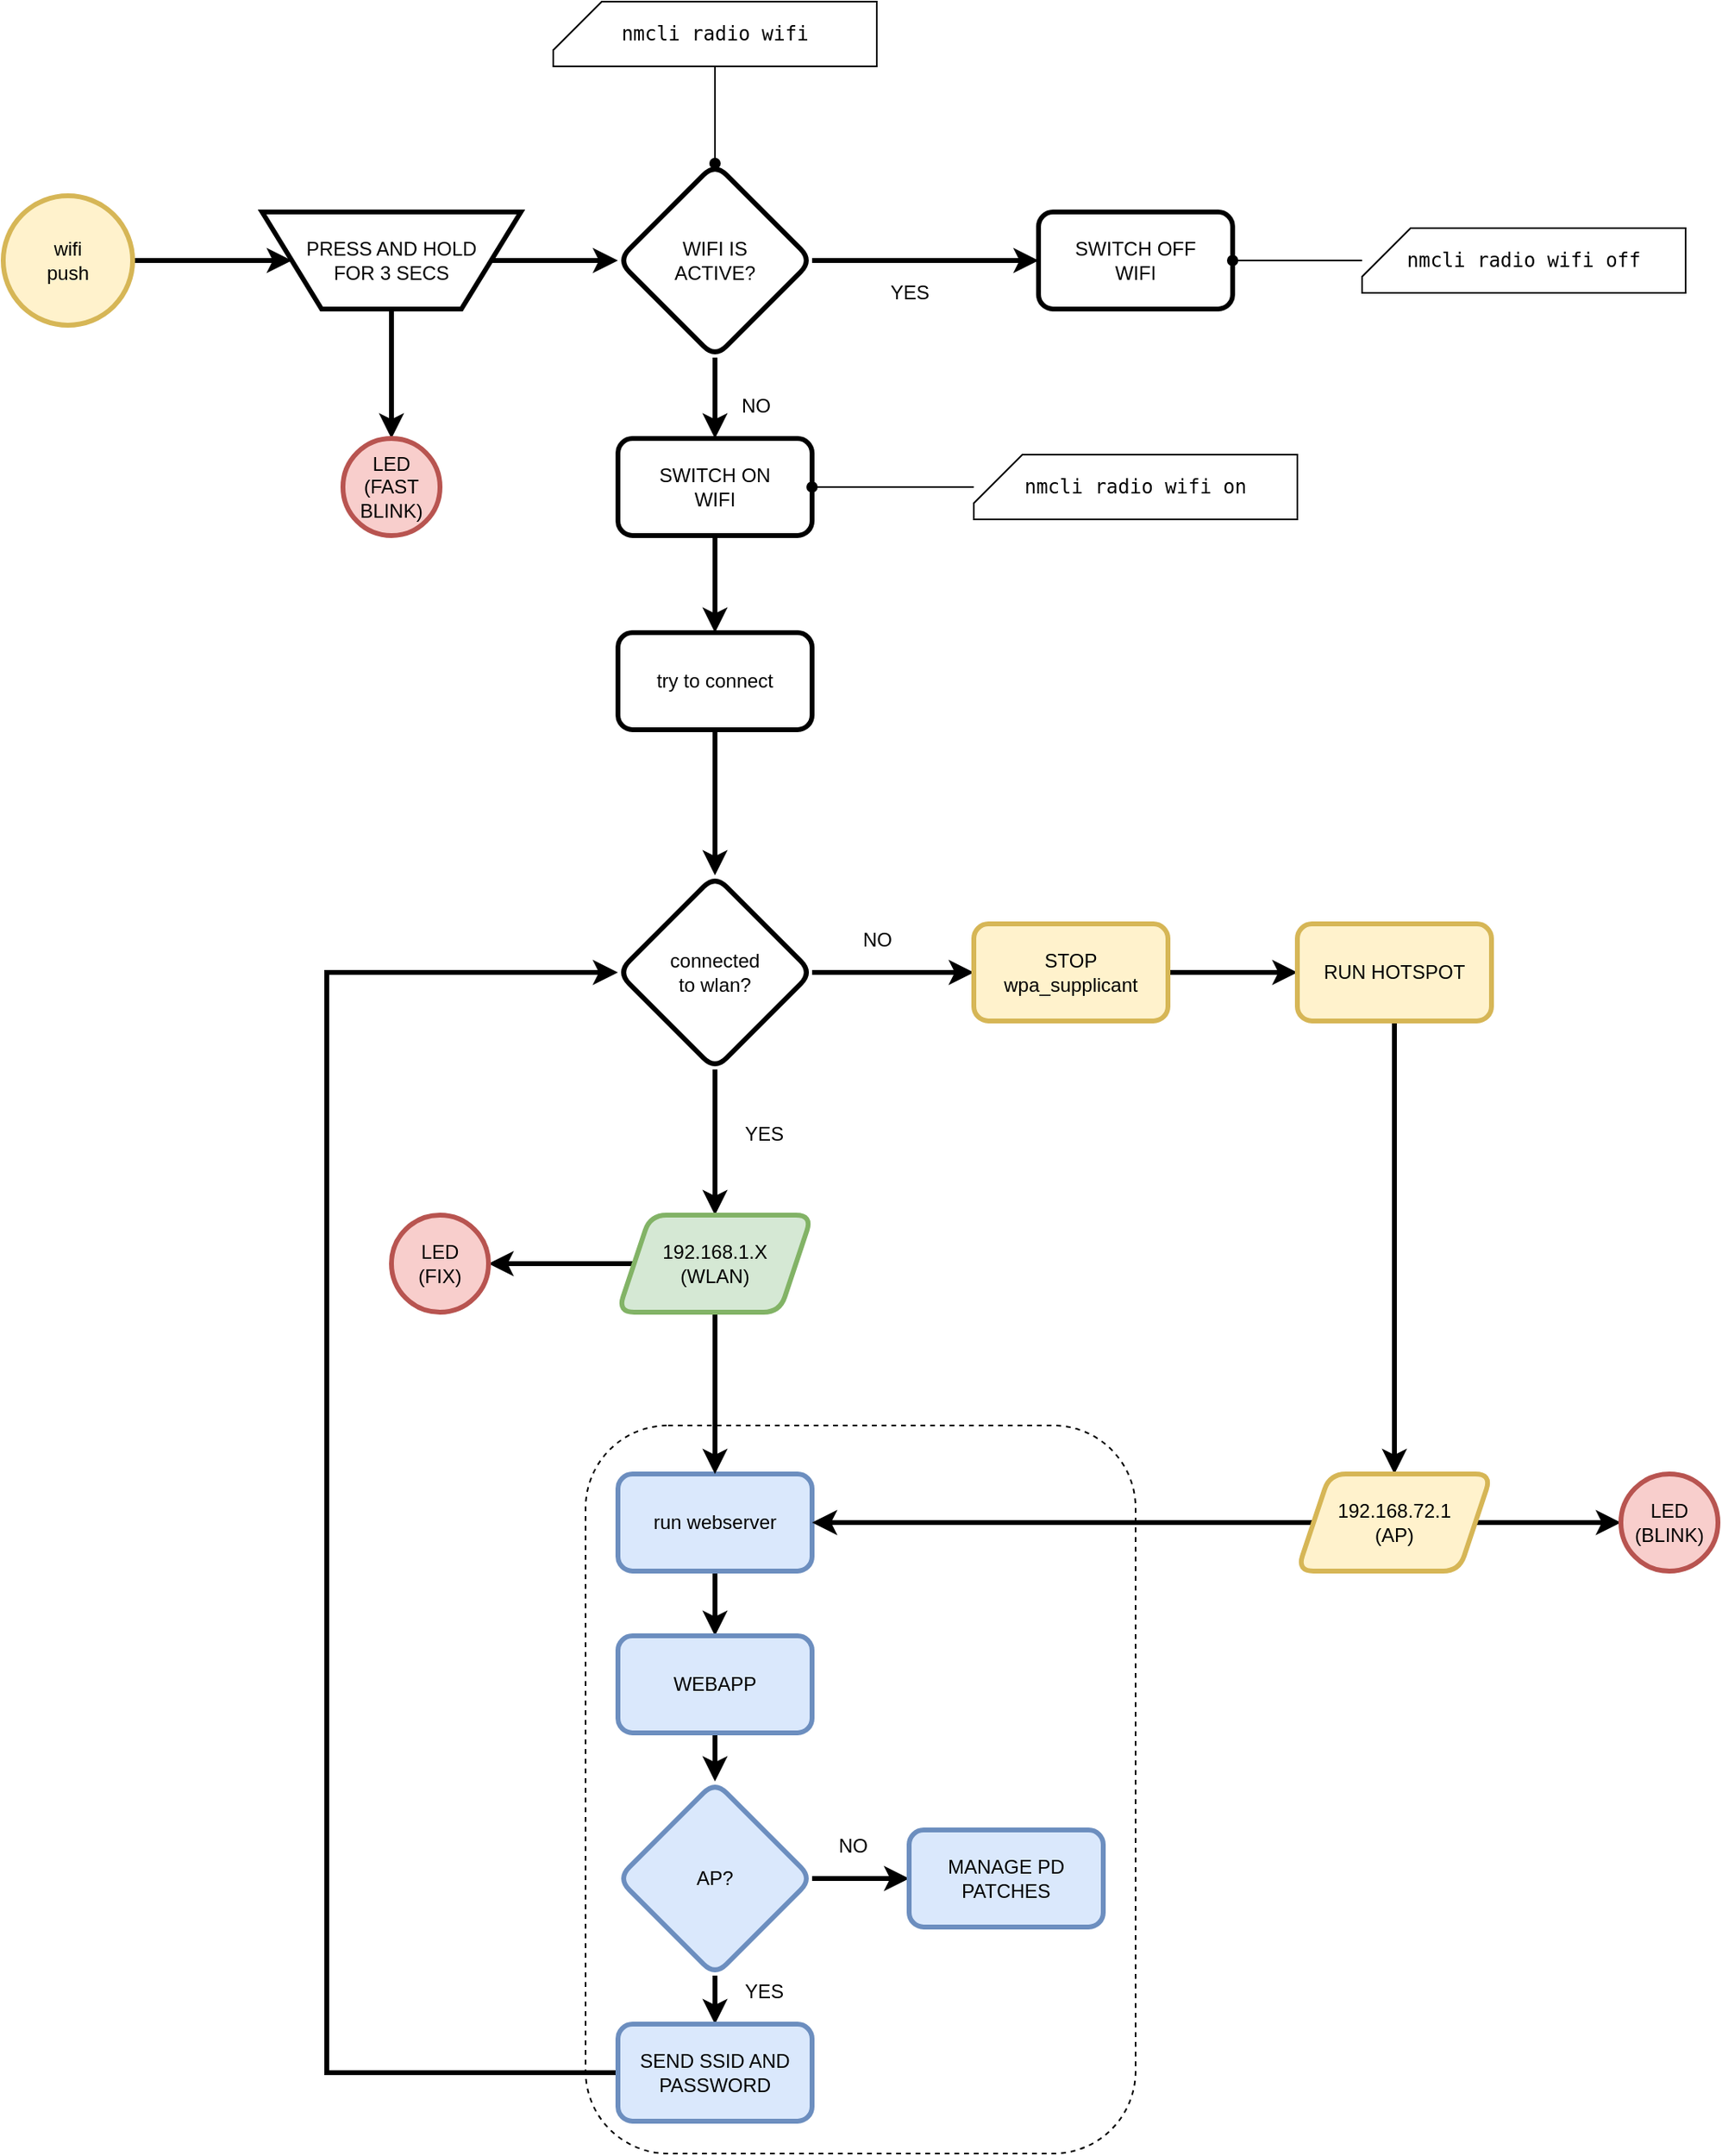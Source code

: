 <mxfile version="16.5.1" type="device"><diagram id="jp27G4RYS8GyB0OHgRpD" name="Pagina-1"><mxGraphModel dx="1422" dy="905" grid="1" gridSize="10" guides="1" tooltips="1" connect="1" arrows="1" fold="1" page="1" pageScale="1" pageWidth="2336" pageHeight="1654" math="0" shadow="0"><root><mxCell id="0"/><mxCell id="1" parent="0"/><mxCell id="9TlQrIFVqAbJFeBwr2-O-40" value="" style="rounded=1;whiteSpace=wrap;html=1;strokeWidth=1;fillColor=none;dashed=1;" parent="1" vertex="1"><mxGeometry x="520" y="960" width="340" height="450" as="geometry"/></mxCell><mxCell id="9TlQrIFVqAbJFeBwr2-O-22" value="" style="edgeStyle=orthogonalEdgeStyle;rounded=0;orthogonalLoop=1;jettySize=auto;html=1;strokeWidth=3;" parent="1" source="9TlQrIFVqAbJFeBwr2-O-1" target="9TlQrIFVqAbJFeBwr2-O-21" edge="1"><mxGeometry relative="1" as="geometry"/></mxCell><mxCell id="9TlQrIFVqAbJFeBwr2-O-1" value="wifi&lt;br&gt;push" style="ellipse;whiteSpace=wrap;html=1;strokeWidth=3;fillColor=#fff2cc;strokeColor=#d6b656;" parent="1" vertex="1"><mxGeometry x="160" y="200" width="80" height="80" as="geometry"/></mxCell><mxCell id="9TlQrIFVqAbJFeBwr2-O-5" value="" style="edgeStyle=orthogonalEdgeStyle;rounded=0;orthogonalLoop=1;jettySize=auto;html=1;strokeWidth=3;" parent="1" source="9TlQrIFVqAbJFeBwr2-O-2" target="9TlQrIFVqAbJFeBwr2-O-4" edge="1"><mxGeometry relative="1" as="geometry"/></mxCell><mxCell id="9TlQrIFVqAbJFeBwr2-O-2" value="try to connect" style="rounded=1;whiteSpace=wrap;html=1;strokeWidth=3;" parent="1" vertex="1"><mxGeometry x="540" y="470" width="120" height="60" as="geometry"/></mxCell><mxCell id="9TlQrIFVqAbJFeBwr2-O-10" value="" style="edgeStyle=orthogonalEdgeStyle;rounded=0;orthogonalLoop=1;jettySize=auto;html=1;strokeWidth=3;" parent="1" source="9TlQrIFVqAbJFeBwr2-O-4" target="9TlQrIFVqAbJFeBwr2-O-9" edge="1"><mxGeometry relative="1" as="geometry"/></mxCell><mxCell id="9TlQrIFVqAbJFeBwr2-O-19" value="" style="edgeStyle=orthogonalEdgeStyle;rounded=0;orthogonalLoop=1;jettySize=auto;html=1;strokeWidth=3;" parent="1" source="9TlQrIFVqAbJFeBwr2-O-4" target="9TlQrIFVqAbJFeBwr2-O-18" edge="1"><mxGeometry relative="1" as="geometry"/></mxCell><mxCell id="9TlQrIFVqAbJFeBwr2-O-4" value="connected &lt;br&gt;to wlan?" style="rhombus;whiteSpace=wrap;html=1;rounded=1;strokeWidth=3;" parent="1" vertex="1"><mxGeometry x="540" y="620" width="120" height="120" as="geometry"/></mxCell><mxCell id="9TlQrIFVqAbJFeBwr2-O-32" value="" style="edgeStyle=orthogonalEdgeStyle;rounded=0;orthogonalLoop=1;jettySize=auto;html=1;strokeWidth=3;" parent="1" source="9TlQrIFVqAbJFeBwr2-O-6" target="9TlQrIFVqAbJFeBwr2-O-31" edge="1"><mxGeometry relative="1" as="geometry"/></mxCell><mxCell id="9TlQrIFVqAbJFeBwr2-O-6" value="run webserver" style="whiteSpace=wrap;html=1;rounded=1;strokeWidth=3;fillColor=#dae8fc;strokeColor=#6c8ebf;" parent="1" vertex="1"><mxGeometry x="540" y="990" width="120" height="60" as="geometry"/></mxCell><mxCell id="9TlQrIFVqAbJFeBwr2-O-8" value="YES" style="text;html=1;align=center;verticalAlign=middle;resizable=0;points=[];autosize=1;strokeColor=none;fillColor=none;" parent="1" vertex="1"><mxGeometry x="610" y="770" width="40" height="20" as="geometry"/></mxCell><mxCell id="9TlQrIFVqAbJFeBwr2-O-12" value="" style="edgeStyle=orthogonalEdgeStyle;rounded=0;orthogonalLoop=1;jettySize=auto;html=1;strokeWidth=3;" parent="1" source="9TlQrIFVqAbJFeBwr2-O-9" target="9TlQrIFVqAbJFeBwr2-O-11" edge="1"><mxGeometry relative="1" as="geometry"/></mxCell><mxCell id="9TlQrIFVqAbJFeBwr2-O-9" value="STOP&lt;br&gt;wpa_supplicant" style="whiteSpace=wrap;html=1;rounded=1;strokeWidth=3;fillColor=#fff2cc;strokeColor=#d6b656;" parent="1" vertex="1"><mxGeometry x="760" y="650" width="120" height="60" as="geometry"/></mxCell><mxCell id="9TlQrIFVqAbJFeBwr2-O-15" value="" style="edgeStyle=orthogonalEdgeStyle;rounded=0;orthogonalLoop=1;jettySize=auto;html=1;strokeWidth=3;" parent="1" source="9TlQrIFVqAbJFeBwr2-O-11" target="9TlQrIFVqAbJFeBwr2-O-14" edge="1"><mxGeometry relative="1" as="geometry"/></mxCell><mxCell id="9TlQrIFVqAbJFeBwr2-O-11" value="RUN HOTSPOT" style="whiteSpace=wrap;html=1;rounded=1;strokeWidth=3;fillColor=#fff2cc;strokeColor=#d6b656;" parent="1" vertex="1"><mxGeometry x="960" y="650" width="120" height="60" as="geometry"/></mxCell><mxCell id="9TlQrIFVqAbJFeBwr2-O-16" style="edgeStyle=orthogonalEdgeStyle;rounded=0;orthogonalLoop=1;jettySize=auto;html=1;entryX=1;entryY=0.5;entryDx=0;entryDy=0;strokeWidth=3;" parent="1" source="9TlQrIFVqAbJFeBwr2-O-14" target="9TlQrIFVqAbJFeBwr2-O-6" edge="1"><mxGeometry relative="1" as="geometry"/></mxCell><mxCell id="9TlQrIFVqAbJFeBwr2-O-29" value="" style="edgeStyle=orthogonalEdgeStyle;rounded=0;orthogonalLoop=1;jettySize=auto;html=1;strokeWidth=3;" parent="1" source="9TlQrIFVqAbJFeBwr2-O-14" target="9TlQrIFVqAbJFeBwr2-O-26" edge="1"><mxGeometry relative="1" as="geometry"/></mxCell><mxCell id="9TlQrIFVqAbJFeBwr2-O-14" value="192.168.72.1&lt;br&gt;(AP)" style="shape=parallelogram;perimeter=parallelogramPerimeter;whiteSpace=wrap;html=1;fixedSize=1;rounded=1;strokeWidth=3;fillColor=#fff2cc;strokeColor=#d6b656;" parent="1" vertex="1"><mxGeometry x="960" y="990" width="120" height="60" as="geometry"/></mxCell><mxCell id="9TlQrIFVqAbJFeBwr2-O-17" value="NO" style="text;html=1;align=center;verticalAlign=middle;resizable=0;points=[];autosize=1;strokeColor=none;fillColor=none;" parent="1" vertex="1"><mxGeometry x="685" y="650" width="30" height="20" as="geometry"/></mxCell><mxCell id="9TlQrIFVqAbJFeBwr2-O-20" value="" style="edgeStyle=orthogonalEdgeStyle;rounded=0;orthogonalLoop=1;jettySize=auto;html=1;strokeWidth=3;" parent="1" source="9TlQrIFVqAbJFeBwr2-O-18" target="9TlQrIFVqAbJFeBwr2-O-6" edge="1"><mxGeometry relative="1" as="geometry"/></mxCell><mxCell id="9TlQrIFVqAbJFeBwr2-O-30" value="" style="edgeStyle=orthogonalEdgeStyle;rounded=0;orthogonalLoop=1;jettySize=auto;html=1;strokeWidth=3;" parent="1" source="9TlQrIFVqAbJFeBwr2-O-18" target="9TlQrIFVqAbJFeBwr2-O-28" edge="1"><mxGeometry relative="1" as="geometry"/></mxCell><mxCell id="9TlQrIFVqAbJFeBwr2-O-18" value="192.168.1.X&lt;br&gt;(WLAN)" style="shape=parallelogram;perimeter=parallelogramPerimeter;whiteSpace=wrap;html=1;fixedSize=1;rounded=1;strokeWidth=3;fillColor=#d5e8d4;strokeColor=#82b366;" parent="1" vertex="1"><mxGeometry x="540" y="830" width="120" height="60" as="geometry"/></mxCell><mxCell id="9TlQrIFVqAbJFeBwr2-O-38" value="" style="edgeStyle=orthogonalEdgeStyle;rounded=0;orthogonalLoop=1;jettySize=auto;html=1;strokeWidth=3;" parent="1" source="9TlQrIFVqAbJFeBwr2-O-21" target="9TlQrIFVqAbJFeBwr2-O-37" edge="1"><mxGeometry relative="1" as="geometry"/></mxCell><mxCell id="oAbUfsj9opYJZ75Eibxw-5" style="edgeStyle=orthogonalEdgeStyle;rounded=0;orthogonalLoop=1;jettySize=auto;html=1;strokeWidth=3;" edge="1" parent="1" source="9TlQrIFVqAbJFeBwr2-O-21" target="oAbUfsj9opYJZ75Eibxw-4"><mxGeometry relative="1" as="geometry"/></mxCell><mxCell id="9TlQrIFVqAbJFeBwr2-O-21" value="PRESS AND HOLD&lt;br&gt;FOR 3 SECS" style="verticalLabelPosition=middle;verticalAlign=middle;html=1;shape=trapezoid;perimeter=trapezoidPerimeter;whiteSpace=wrap;size=0.23;arcSize=10;flipV=1;labelPosition=center;align=center;strokeWidth=3;" parent="1" vertex="1"><mxGeometry x="320" y="210" width="160" height="60" as="geometry"/></mxCell><mxCell id="9TlQrIFVqAbJFeBwr2-O-35" value="" style="edgeStyle=orthogonalEdgeStyle;rounded=0;orthogonalLoop=1;jettySize=auto;html=1;strokeWidth=3;" parent="1" source="9TlQrIFVqAbJFeBwr2-O-24" target="9TlQrIFVqAbJFeBwr2-O-34" edge="1"><mxGeometry relative="1" as="geometry"/></mxCell><mxCell id="9TlQrIFVqAbJFeBwr2-O-43" value="" style="edgeStyle=orthogonalEdgeStyle;rounded=0;orthogonalLoop=1;jettySize=auto;html=1;strokeWidth=3;" parent="1" source="9TlQrIFVqAbJFeBwr2-O-24" target="9TlQrIFVqAbJFeBwr2-O-42" edge="1"><mxGeometry relative="1" as="geometry"/></mxCell><mxCell id="9TlQrIFVqAbJFeBwr2-O-24" value="AP?" style="rhombus;whiteSpace=wrap;html=1;rounded=1;strokeWidth=3;fillColor=#dae8fc;strokeColor=#6c8ebf;" parent="1" vertex="1"><mxGeometry x="540" y="1180" width="120" height="120" as="geometry"/></mxCell><mxCell id="9TlQrIFVqAbJFeBwr2-O-26" value="LED&lt;br&gt;(BLINK)" style="ellipse;whiteSpace=wrap;html=1;rounded=1;strokeWidth=3;fillColor=#f8cecc;strokeColor=#b85450;" parent="1" vertex="1"><mxGeometry x="1160" y="990" width="60" height="60" as="geometry"/></mxCell><mxCell id="9TlQrIFVqAbJFeBwr2-O-28" value="LED&lt;br&gt;(FIX)" style="ellipse;whiteSpace=wrap;html=1;rounded=1;strokeWidth=3;fillColor=#f8cecc;strokeColor=#b85450;" parent="1" vertex="1"><mxGeometry x="400" y="830" width="60" height="60" as="geometry"/></mxCell><mxCell id="9TlQrIFVqAbJFeBwr2-O-33" value="" style="edgeStyle=orthogonalEdgeStyle;rounded=0;orthogonalLoop=1;jettySize=auto;html=1;strokeWidth=3;" parent="1" source="9TlQrIFVqAbJFeBwr2-O-31" target="9TlQrIFVqAbJFeBwr2-O-24" edge="1"><mxGeometry relative="1" as="geometry"/></mxCell><mxCell id="9TlQrIFVqAbJFeBwr2-O-31" value="WEBAPP" style="whiteSpace=wrap;html=1;rounded=1;strokeWidth=3;fillColor=#dae8fc;strokeColor=#6c8ebf;" parent="1" vertex="1"><mxGeometry x="540" y="1090" width="120" height="60" as="geometry"/></mxCell><mxCell id="9TlQrIFVqAbJFeBwr2-O-36" style="edgeStyle=orthogonalEdgeStyle;rounded=0;orthogonalLoop=1;jettySize=auto;html=1;strokeWidth=3;entryX=0;entryY=0.5;entryDx=0;entryDy=0;exitX=0;exitY=0.5;exitDx=0;exitDy=0;" parent="1" source="9TlQrIFVqAbJFeBwr2-O-34" target="9TlQrIFVqAbJFeBwr2-O-4" edge="1"><mxGeometry relative="1" as="geometry"><mxPoint x="450" y="930" as="targetPoint"/><Array as="points"><mxPoint x="360" y="1360"/><mxPoint x="360" y="680"/></Array></mxGeometry></mxCell><mxCell id="9TlQrIFVqAbJFeBwr2-O-34" value="SEND SSID AND PASSWORD" style="whiteSpace=wrap;html=1;rounded=1;strokeWidth=3;fillColor=#dae8fc;strokeColor=#6c8ebf;" parent="1" vertex="1"><mxGeometry x="540" y="1330" width="120" height="60" as="geometry"/></mxCell><mxCell id="9TlQrIFVqAbJFeBwr2-O-37" value="LED&lt;br&gt;(FAST&lt;br&gt;BLINK)" style="ellipse;whiteSpace=wrap;html=1;rounded=1;strokeWidth=3;fillColor=#f8cecc;strokeColor=#b85450;" parent="1" vertex="1"><mxGeometry x="370" y="350" width="60" height="60" as="geometry"/></mxCell><mxCell id="9TlQrIFVqAbJFeBwr2-O-41" value="YES" style="text;html=1;align=center;verticalAlign=middle;resizable=0;points=[];autosize=1;strokeColor=none;fillColor=none;" parent="1" vertex="1"><mxGeometry x="610" y="1300" width="40" height="20" as="geometry"/></mxCell><mxCell id="9TlQrIFVqAbJFeBwr2-O-42" value="MANAGE PD&lt;br&gt;PATCHES" style="whiteSpace=wrap;html=1;rounded=1;strokeWidth=3;fillColor=#dae8fc;strokeColor=#6c8ebf;" parent="1" vertex="1"><mxGeometry x="720" y="1210" width="120" height="60" as="geometry"/></mxCell><mxCell id="9TlQrIFVqAbJFeBwr2-O-44" value="NO" style="text;html=1;align=center;verticalAlign=middle;resizable=0;points=[];autosize=1;strokeColor=none;fillColor=none;" parent="1" vertex="1"><mxGeometry x="670" y="1210" width="30" height="20" as="geometry"/></mxCell><mxCell id="oAbUfsj9opYJZ75Eibxw-9" value="" style="edgeStyle=orthogonalEdgeStyle;rounded=0;orthogonalLoop=1;jettySize=auto;html=1;strokeWidth=3;" edge="1" parent="1" source="oAbUfsj9opYJZ75Eibxw-4" target="oAbUfsj9opYJZ75Eibxw-8"><mxGeometry relative="1" as="geometry"/></mxCell><mxCell id="oAbUfsj9opYJZ75Eibxw-14" value="" style="edgeStyle=orthogonalEdgeStyle;rounded=0;orthogonalLoop=1;jettySize=auto;html=1;endArrow=classic;endFill=1;strokeWidth=3;" edge="1" parent="1" source="oAbUfsj9opYJZ75Eibxw-4" target="oAbUfsj9opYJZ75Eibxw-13"><mxGeometry relative="1" as="geometry"/></mxCell><mxCell id="oAbUfsj9opYJZ75Eibxw-4" value="WIFI IS&lt;br&gt;ACTIVE?" style="rhombus;whiteSpace=wrap;html=1;rounded=1;strokeWidth=3;" vertex="1" parent="1"><mxGeometry x="540" y="180" width="120" height="120" as="geometry"/></mxCell><mxCell id="oAbUfsj9opYJZ75Eibxw-7" value="NO" style="text;html=1;align=center;verticalAlign=middle;resizable=0;points=[];autosize=1;strokeColor=none;fillColor=none;" vertex="1" parent="1"><mxGeometry x="610" y="320" width="30" height="20" as="geometry"/></mxCell><mxCell id="oAbUfsj9opYJZ75Eibxw-8" value="SWITCH OFF&lt;br&gt;WIFI" style="whiteSpace=wrap;html=1;rounded=1;strokeWidth=3;" vertex="1" parent="1"><mxGeometry x="800" y="210" width="120" height="60" as="geometry"/></mxCell><mxCell id="oAbUfsj9opYJZ75Eibxw-10" value="YES" style="text;html=1;align=center;verticalAlign=middle;resizable=0;points=[];autosize=1;strokeColor=none;fillColor=none;" vertex="1" parent="1"><mxGeometry x="700" y="250" width="40" height="20" as="geometry"/></mxCell><mxCell id="oAbUfsj9opYJZ75Eibxw-12" value="" style="edgeStyle=orthogonalEdgeStyle;rounded=0;orthogonalLoop=1;jettySize=auto;html=1;strokeWidth=1;endArrow=oval;endFill=1;" edge="1" parent="1" source="oAbUfsj9opYJZ75Eibxw-11" target="oAbUfsj9opYJZ75Eibxw-8"><mxGeometry relative="1" as="geometry"/></mxCell><mxCell id="oAbUfsj9opYJZ75Eibxw-11" value="&lt;pre&gt;&lt;code&gt;nmcli radio &lt;/code&gt;wifi off&lt;/pre&gt;" style="shape=card;whiteSpace=wrap;html=1;" vertex="1" parent="1"><mxGeometry x="1000" y="220" width="200" height="40" as="geometry"/></mxCell><mxCell id="oAbUfsj9opYJZ75Eibxw-15" value="" style="edgeStyle=orthogonalEdgeStyle;rounded=0;orthogonalLoop=1;jettySize=auto;html=1;endArrow=classic;endFill=1;strokeWidth=3;" edge="1" parent="1" source="oAbUfsj9opYJZ75Eibxw-13" target="9TlQrIFVqAbJFeBwr2-O-2"><mxGeometry relative="1" as="geometry"/></mxCell><mxCell id="oAbUfsj9opYJZ75Eibxw-13" value="SWITCH ON&lt;br&gt;WIFI" style="whiteSpace=wrap;html=1;rounded=1;strokeWidth=3;" vertex="1" parent="1"><mxGeometry x="540" y="350" width="120" height="60" as="geometry"/></mxCell><mxCell id="oAbUfsj9opYJZ75Eibxw-17" value="" style="edgeStyle=orthogonalEdgeStyle;rounded=0;orthogonalLoop=1;jettySize=auto;html=1;endArrow=oval;endFill=1;strokeWidth=1;" edge="1" parent="1" source="oAbUfsj9opYJZ75Eibxw-16" target="oAbUfsj9opYJZ75Eibxw-13"><mxGeometry relative="1" as="geometry"/></mxCell><mxCell id="oAbUfsj9opYJZ75Eibxw-16" value="&lt;pre&gt;&lt;code&gt;nmcli radio &lt;/code&gt;wifi on&lt;/pre&gt;" style="shape=card;whiteSpace=wrap;html=1;" vertex="1" parent="1"><mxGeometry x="760" y="360" width="200" height="40" as="geometry"/></mxCell><mxCell id="oAbUfsj9opYJZ75Eibxw-19" value="" style="edgeStyle=orthogonalEdgeStyle;rounded=0;orthogonalLoop=1;jettySize=auto;html=1;endArrow=oval;endFill=1;strokeWidth=1;" edge="1" parent="1" source="oAbUfsj9opYJZ75Eibxw-18" target="oAbUfsj9opYJZ75Eibxw-4"><mxGeometry relative="1" as="geometry"/></mxCell><mxCell id="oAbUfsj9opYJZ75Eibxw-18" value="&lt;pre&gt;&lt;span style=&quot;background-color: rgb(255 , 255 , 255)&quot;&gt;nmcli radio wifi&lt;/span&gt;&lt;br&gt;&lt;/pre&gt;" style="shape=card;whiteSpace=wrap;html=1;" vertex="1" parent="1"><mxGeometry x="500" y="80" width="200" height="40" as="geometry"/></mxCell></root></mxGraphModel></diagram></mxfile>